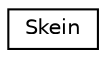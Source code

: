 digraph "Graphical Class Hierarchy"
{
 // LATEX_PDF_SIZE
  edge [fontname="Helvetica",fontsize="10",labelfontname="Helvetica",labelfontsize="10"];
  node [fontname="Helvetica",fontsize="10",shape=record];
  rankdir="LR";
  Node0 [label="Skein",height=0.2,width=0.4,color="black", fillcolor="white", style="filled",URL="$class_skein.html",tooltip="Contains the Skein 256, 512, and 1024bit permutation functions."];
}
